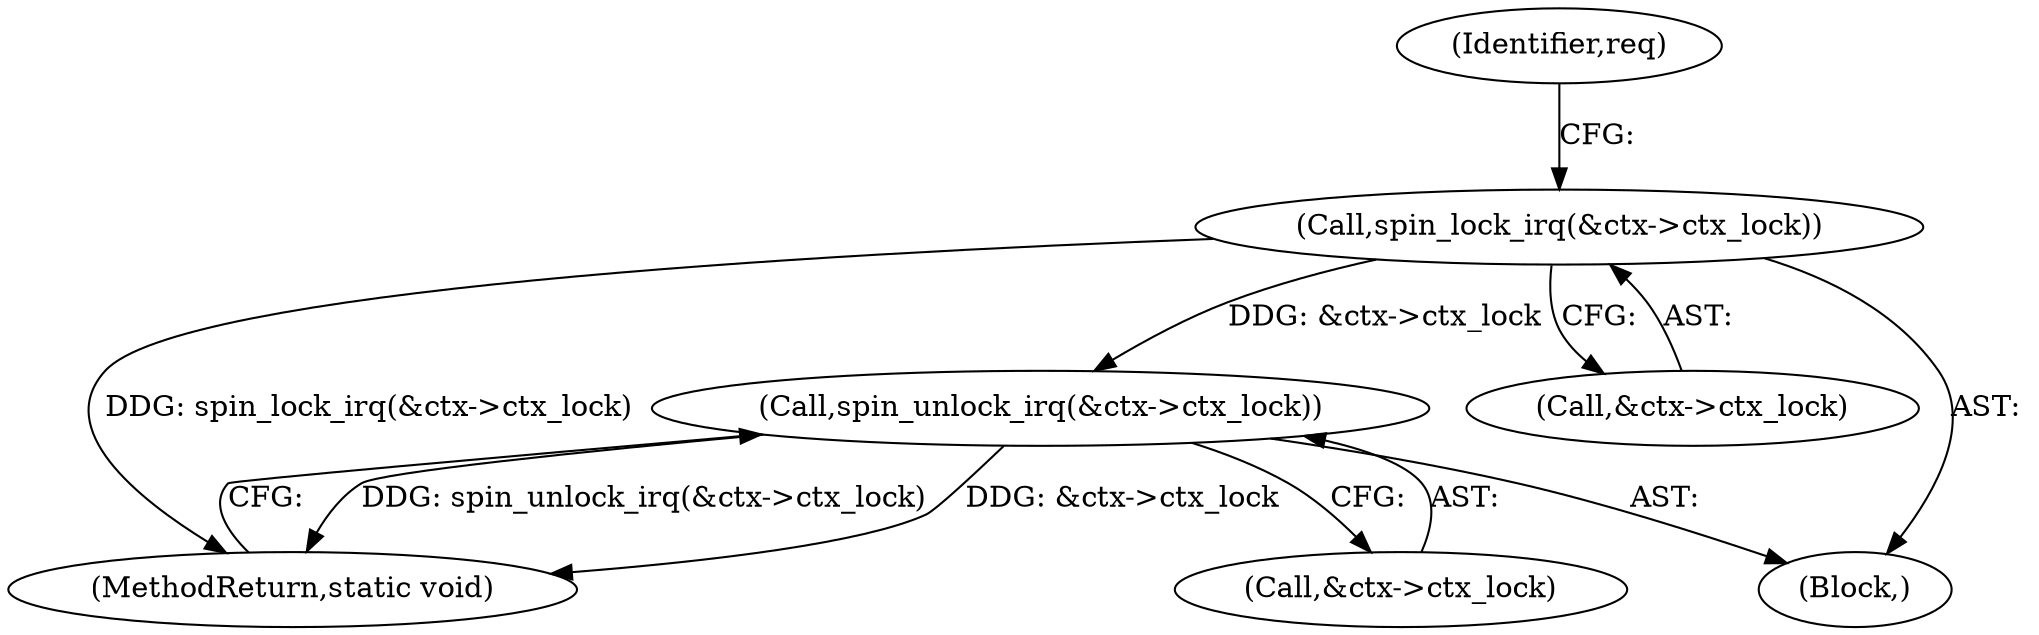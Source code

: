 digraph "0_linux_802f43594d6e4d2ac61086d239153c17873a0428_0@pointer" {
"1000136" [label="(Call,spin_unlock_irq(&ctx->ctx_lock))"];
"1000113" [label="(Call,spin_lock_irq(&ctx->ctx_lock))"];
"1000114" [label="(Call,&ctx->ctx_lock)"];
"1000141" [label="(MethodReturn,static void)"];
"1000113" [label="(Call,spin_lock_irq(&ctx->ctx_lock))"];
"1000103" [label="(Block,)"];
"1000136" [label="(Call,spin_unlock_irq(&ctx->ctx_lock))"];
"1000122" [label="(Identifier,req)"];
"1000137" [label="(Call,&ctx->ctx_lock)"];
"1000136" -> "1000103"  [label="AST: "];
"1000136" -> "1000137"  [label="CFG: "];
"1000137" -> "1000136"  [label="AST: "];
"1000141" -> "1000136"  [label="CFG: "];
"1000136" -> "1000141"  [label="DDG: spin_unlock_irq(&ctx->ctx_lock)"];
"1000136" -> "1000141"  [label="DDG: &ctx->ctx_lock"];
"1000113" -> "1000136"  [label="DDG: &ctx->ctx_lock"];
"1000113" -> "1000103"  [label="AST: "];
"1000113" -> "1000114"  [label="CFG: "];
"1000114" -> "1000113"  [label="AST: "];
"1000122" -> "1000113"  [label="CFG: "];
"1000113" -> "1000141"  [label="DDG: spin_lock_irq(&ctx->ctx_lock)"];
}
